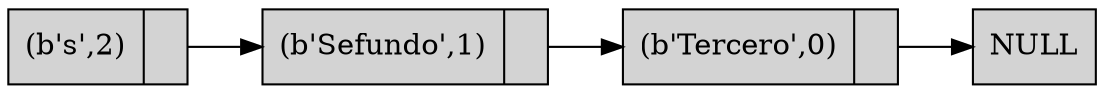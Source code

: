 digraph List { rankdir=LR 
 size="9,9"
node[shape=record,style=filled] 
"NULL" [shape=box] 
 "(b's',2)"[label ="{(b's',2)|}"]
 "(b'Sefundo',1)"[label ="{(b'Sefundo',1)|}"]
 "(b'Tercero',0)"[label ="{(b'Tercero',0)|}"]
  "(b's',2)" ->  "(b'Sefundo',1)" ->  "(b'Tercero',0)" -> "NULL"}